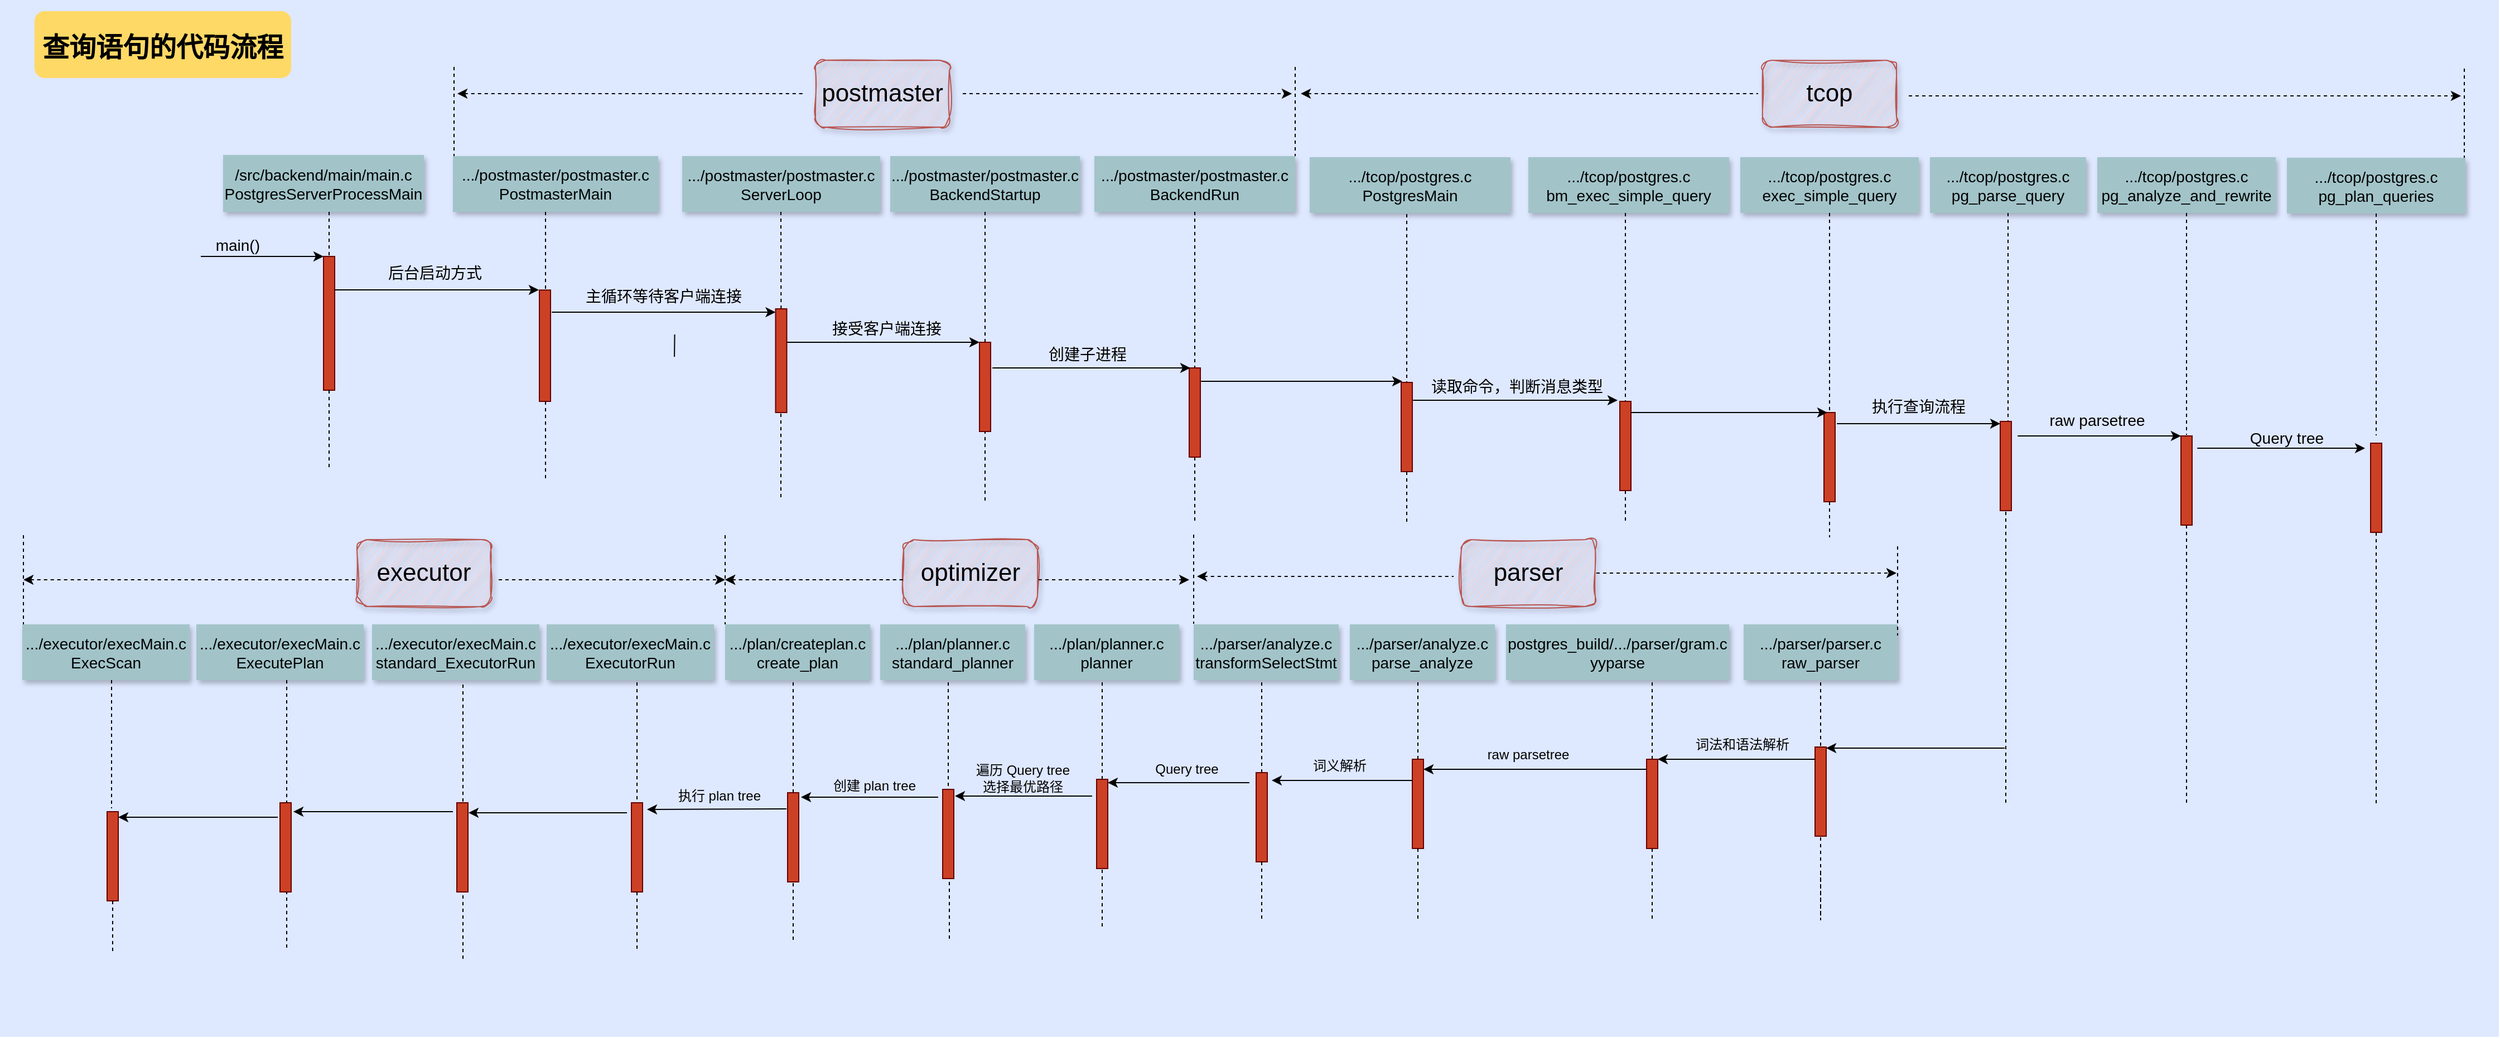<mxfile version="21.2.1" type="device">
  <diagram name="Page-1" id="9361dd3d-8414-5efd-6122-117bd74ce7a7">
    <mxGraphModel dx="1834" dy="1236" grid="1" gridSize="10" guides="1" tooltips="1" connect="1" arrows="1" fold="1" page="0" pageScale="1.5" pageWidth="826" pageHeight="1169" background="none" math="0" shadow="0">
      <root>
        <mxCell id="0" />
        <mxCell id="1" parent="0" />
        <mxCell id="69" value="" style="fillColor=#DEE8FF;strokeColor=none" parent="1" vertex="1">
          <mxGeometry x="-90" y="-80" width="2240" height="930" as="geometry" />
        </mxCell>
        <mxCell id="2" value="" style="fillColor=#CC4125;strokeColor=#660000" parent="1" vertex="1">
          <mxGeometry x="200" y="150" width="10" height="120" as="geometry" />
        </mxCell>
        <mxCell id="3" value="main()" style="edgeStyle=none;verticalLabelPosition=top;verticalAlign=bottom;labelPosition=left;align=right;labelBackgroundColor=none;fontSize=14;" parent="1" edge="1">
          <mxGeometry width="100" height="100" as="geometry">
            <mxPoint x="90" y="150" as="sourcePoint" />
            <mxPoint x="200" y="150" as="targetPoint" />
            <mxPoint as="offset" />
          </mxGeometry>
        </mxCell>
        <mxCell id="4" value="/src/backend/main/main.c&#xa;PostgresServerProcessMain" style="shadow=1;fillColor=#A2C4C9;strokeColor=none;fontSize=14;fontColor=#000000;whiteSpace=wrap;fontStyle=0" parent="1" vertex="1">
          <mxGeometry x="110" y="59" width="180" height="51" as="geometry" />
        </mxCell>
        <mxCell id="z00kX2uBE5rb104C_71j-91" value="" style="edgeStyle=orthogonalEdgeStyle;rounded=0;orthogonalLoop=1;jettySize=auto;html=1;dashed=1;strokeColor=default;endArrow=none;endFill=0;" edge="1" parent="1" source="7" target="6">
          <mxGeometry relative="1" as="geometry">
            <Array as="points">
              <mxPoint x="399" y="130" />
              <mxPoint x="399" y="130" />
            </Array>
          </mxGeometry>
        </mxCell>
        <mxCell id="6" value="" style="fillColor=#CC4125;strokeColor=#660000" parent="1" vertex="1">
          <mxGeometry x="393.5" y="180.17" width="10" height="99.83" as="geometry" />
        </mxCell>
        <mxCell id="7" value=".../postmaster/postmaster.c&#xa;PostmasterMain" style="shadow=1;fillColor=#A2C4C9;strokeColor=none;fontSize=14;whiteSpace=wrap;" parent="1" vertex="1">
          <mxGeometry x="316" y="60" width="184" height="50" as="geometry" />
        </mxCell>
        <mxCell id="9" value="" style="edgeStyle=none;verticalLabelPosition=top;verticalAlign=bottom;endSize=6;" parent="1" edge="1">
          <mxGeometry x="213" y="92" width="100" height="100" as="geometry">
            <mxPoint x="210" y="180" as="sourcePoint" />
            <mxPoint x="393" y="180" as="targetPoint" />
          </mxGeometry>
        </mxCell>
        <mxCell id="16" value="" style="edgeStyle=none;endArrow=none" parent="1" target="17" edge="1">
          <mxGeometry x="437.043" y="270" width="100" height="100" as="geometry">
            <mxPoint x="514.784" y="220" as="sourcePoint" />
            <mxPoint x="514.543" y="240.0" as="targetPoint" />
          </mxGeometry>
        </mxCell>
        <mxCell id="22" value=".../postmaster/postmaster.c&#xa;ServerLoop" style="shadow=1;fillColor=#A2C4C9;strokeColor=none;fontSize=14;" parent="1" vertex="1">
          <mxGeometry x="521.5" y="60" width="177.5" height="50" as="geometry" />
        </mxCell>
        <mxCell id="23" value="" style="edgeStyle=none;endArrow=none;dashed=1" parent="1" source="21" edge="1">
          <mxGeometry x="614.488" y="175.0" width="100" height="100" as="geometry">
            <mxPoint x="610" y="110" as="sourcePoint" />
            <mxPoint x="610" y="230" as="targetPoint" />
          </mxGeometry>
        </mxCell>
        <mxCell id="24" value=".../postmaster/postmaster.c&#xa;BackendStartup" style="shadow=1;fillColor=#A2C4C9;strokeColor=none;fontSize=14;" parent="1" vertex="1">
          <mxGeometry x="708" y="60" width="170" height="50" as="geometry" />
        </mxCell>
        <mxCell id="27" value="" style="edgeStyle=elbowEdgeStyle;elbow=vertical;verticalLabelPosition=top;verticalAlign=bottom" parent="1" edge="1">
          <mxGeometry x="-4.75" y="-70" width="100" height="100" as="geometry">
            <mxPoint x="515.034" y="200" as="sourcePoint" />
            <mxPoint x="605.25" y="200" as="targetPoint" />
            <Array as="points">
              <mxPoint x="400" y="200" />
              <mxPoint x="585.25" y="200" />
            </Array>
            <mxPoint x="5" y="-10" as="offset" />
          </mxGeometry>
        </mxCell>
        <mxCell id="30" value=".../postmaster/postmaster.c&#xa;BackendRun" style="shadow=1;fillColor=#A2C4C9;strokeColor=none;fontSize=14;" parent="1" vertex="1">
          <mxGeometry x="891" y="60" width="180" height="50" as="geometry" />
        </mxCell>
        <mxCell id="33" value="" style="edgeStyle=elbowEdgeStyle;elbow=horizontal;endArrow=none;dashed=1" parent="1" source="4" target="2" edge="1">
          <mxGeometry x="230.0" y="310" width="100" height="100" as="geometry">
            <mxPoint x="230.0" y="410" as="sourcePoint" />
            <mxPoint x="330" y="310" as="targetPoint" />
          </mxGeometry>
        </mxCell>
        <mxCell id="34" value="" style="edgeStyle=elbowEdgeStyle;elbow=vertical;verticalLabelPosition=top;verticalAlign=bottom;entryX=0;entryY=0;entryDx=0;entryDy=0;" parent="1" edge="1" target="26">
          <mxGeometry x="490" y="200.326" width="100" height="100" as="geometry">
            <mxPoint x="610" y="227" as="sourcePoint" />
            <mxPoint x="737.5" y="229.72" as="targetPoint" />
            <Array as="points" />
          </mxGeometry>
        </mxCell>
        <mxCell id="38" value="" style="edgeStyle=elbowEdgeStyle;elbow=horizontal;endArrow=none;dashed=1;" parent="1" edge="1">
          <mxGeometry x="923.259" y="240" width="100" height="100" as="geometry">
            <mxPoint x="793" y="300" as="sourcePoint" />
            <mxPoint x="793.259" y="370" as="targetPoint" />
            <Array as="points" />
          </mxGeometry>
        </mxCell>
        <mxCell id="44" value="" style="edgeStyle=none;dashed=1;endArrow=none" parent="1" source="2" edge="1">
          <mxGeometry x="50" y="300" width="100" height="100" as="geometry">
            <mxPoint x="50" y="400" as="sourcePoint" />
            <mxPoint x="205" y="340" as="targetPoint" />
          </mxGeometry>
        </mxCell>
        <mxCell id="52" value="" style="edgeStyle=none;endArrow=none;dashed=1;" parent="1" edge="1">
          <mxGeometry x="426.571" y="339.697" width="100" height="100" as="geometry">
            <mxPoint x="399" y="280" as="sourcePoint" />
            <mxPoint x="399" y="350" as="targetPoint" />
          </mxGeometry>
        </mxCell>
        <mxCell id="71" value="查询语句的代码流程" style="rounded=1;fontStyle=1;fillColor=#FFD966;strokeColor=none;fontSize=24;" parent="1" vertex="1">
          <mxGeometry x="-59" y="-70" width="230" height="60" as="geometry" />
        </mxCell>
        <mxCell id="z00kX2uBE5rb104C_71j-92" value="" style="edgeStyle=none;endArrow=none;dashed=1" edge="1" parent="1" target="21">
          <mxGeometry x="614.488" y="175.0" width="100" height="100" as="geometry">
            <mxPoint x="610" y="110" as="sourcePoint" />
            <mxPoint x="610" y="230" as="targetPoint" />
          </mxGeometry>
        </mxCell>
        <mxCell id="21" value="" style="fillColor=#CC4125;strokeColor=#660000" parent="1" vertex="1">
          <mxGeometry x="605.25" y="197" width="10" height="93" as="geometry" />
        </mxCell>
        <mxCell id="z00kX2uBE5rb104C_71j-93" value="" style="edgeStyle=none;dashed=1;endArrow=none" edge="1" parent="1">
          <mxGeometry x="454.75" y="308" width="100" height="100" as="geometry">
            <mxPoint x="610" y="291" as="sourcePoint" />
            <mxPoint x="610" y="368" as="targetPoint" />
          </mxGeometry>
        </mxCell>
        <mxCell id="z00kX2uBE5rb104C_71j-95" value="" style="edgeStyle=none;endArrow=none;dashed=1;" edge="1" parent="1" source="24">
          <mxGeometry x="715.335" y="165" width="100" height="100" as="geometry">
            <mxPoint x="783" y="110" as="sourcePoint" />
            <mxPoint x="793" y="230" as="targetPoint" />
          </mxGeometry>
        </mxCell>
        <mxCell id="26" value="" style="fillColor=#CC4125;strokeColor=#660000" parent="1" vertex="1">
          <mxGeometry x="788" y="227" width="10" height="80" as="geometry" />
        </mxCell>
        <mxCell id="50" value="" style="edgeStyle=none;endArrow=none;dashed=1;exitX=0.4;exitY=1;exitDx=0;exitDy=0;exitPerimeter=0;" parent="1" edge="1">
          <mxGeometry x="957.071" y="205" width="100" height="100" as="geometry">
            <mxPoint x="981" y="330" as="sourcePoint" />
            <mxPoint x="981" y="390" as="targetPoint" />
          </mxGeometry>
        </mxCell>
        <mxCell id="z00kX2uBE5rb104C_71j-101" value="" style="edgeStyle=none;endArrow=none;dashed=1;exitX=0.5;exitY=1;exitDx=0;exitDy=0;" edge="1" parent="1" source="30" target="z00kX2uBE5rb104C_71j-98">
          <mxGeometry x="937.071" y="205" width="100" height="100" as="geometry">
            <mxPoint x="981" y="120" as="sourcePoint" />
            <mxPoint x="981" y="400" as="targetPoint" />
          </mxGeometry>
        </mxCell>
        <mxCell id="z00kX2uBE5rb104C_71j-98" value="" style="fillColor=#CC4125;strokeColor=#660000" vertex="1" parent="1">
          <mxGeometry x="976" y="250" width="10" height="80" as="geometry" />
        </mxCell>
        <mxCell id="z00kX2uBE5rb104C_71j-104" value="&lt;font style=&quot;font-size: 14px;&quot;&gt;后台启动方式&lt;/font&gt;" style="text;html=1;strokeColor=none;fillColor=none;align=center;verticalAlign=middle;whiteSpace=wrap;rounded=0;" vertex="1" parent="1">
          <mxGeometry x="250" y="150.17" width="100" height="30" as="geometry" />
        </mxCell>
        <mxCell id="z00kX2uBE5rb104C_71j-105" value="&lt;font style=&quot;font-size: 22px;&quot;&gt;postmaster&lt;/font&gt;" style="rounded=1;whiteSpace=wrap;html=1;fillColor=#f8cecc;strokeColor=#b85450;sketch=1;curveFitting=1;jiggle=2;glass=0;shadow=1;" vertex="1" parent="1">
          <mxGeometry x="641" y="-26" width="120" height="60" as="geometry" />
        </mxCell>
        <mxCell id="z00kX2uBE5rb104C_71j-107" value="&lt;span style=&quot;font-size: 14px;&quot;&gt;主循环等待客户端连接&lt;/span&gt;" style="text;html=1;strokeColor=none;fillColor=none;align=center;verticalAlign=middle;whiteSpace=wrap;rounded=0;" vertex="1" parent="1">
          <mxGeometry x="430" y="171" width="150" height="30" as="geometry" />
        </mxCell>
        <mxCell id="z00kX2uBE5rb104C_71j-108" value="&lt;span style=&quot;font-size: 14px;&quot;&gt;接受客户端连接&lt;/span&gt;" style="text;html=1;strokeColor=none;fillColor=none;align=center;verticalAlign=middle;whiteSpace=wrap;rounded=0;" vertex="1" parent="1">
          <mxGeometry x="630" y="200" width="150" height="30" as="geometry" />
        </mxCell>
        <mxCell id="z00kX2uBE5rb104C_71j-109" value="" style="edgeStyle=elbowEdgeStyle;elbow=vertical;verticalLabelPosition=top;verticalAlign=bottom" edge="1" parent="1">
          <mxGeometry x="370" y="-20" width="100" height="100" as="geometry">
            <mxPoint x="865" y="250" as="sourcePoint" />
            <mxPoint x="977" y="250" as="targetPoint" />
            <Array as="points">
              <mxPoint x="795" y="250" />
              <mxPoint x="960" y="250" />
            </Array>
            <mxPoint x="5" y="-10" as="offset" />
          </mxGeometry>
        </mxCell>
        <mxCell id="z00kX2uBE5rb104C_71j-111" value="" style="edgeStyle=none;endArrow=none;dashed=1;exitX=0.5;exitY=1;exitDx=0;exitDy=0;" edge="1" parent="1" source="z00kX2uBE5rb104C_71j-113">
          <mxGeometry x="1127.071" y="207" width="100" height="100" as="geometry">
            <mxPoint x="1170.5" y="112" as="sourcePoint" />
            <mxPoint x="1171" y="390" as="targetPoint" />
          </mxGeometry>
        </mxCell>
        <mxCell id="z00kX2uBE5rb104C_71j-112" value="" style="edgeStyle=none;endArrow=none;dashed=1;exitX=0.5;exitY=1;exitDx=0;exitDy=0;" edge="1" parent="1" target="z00kX2uBE5rb104C_71j-113">
          <mxGeometry x="1127.071" y="207" width="100" height="100" as="geometry">
            <mxPoint x="1171" y="112" as="sourcePoint" />
            <mxPoint x="1171" y="402" as="targetPoint" />
          </mxGeometry>
        </mxCell>
        <mxCell id="z00kX2uBE5rb104C_71j-113" value="" style="fillColor=#CC4125;strokeColor=#660000" vertex="1" parent="1">
          <mxGeometry x="1166" y="263" width="10" height="80" as="geometry" />
        </mxCell>
        <mxCell id="z00kX2uBE5rb104C_71j-114" value=".../tcop/postgres.c&#xa;PostgresMain" style="shadow=1;fillColor=#A2C4C9;strokeColor=none;fontSize=14;" vertex="1" parent="1">
          <mxGeometry x="1084" y="61" width="180" height="50" as="geometry" />
        </mxCell>
        <mxCell id="z00kX2uBE5rb104C_71j-115" value="" style="edgeStyle=elbowEdgeStyle;elbow=vertical;verticalLabelPosition=top;verticalAlign=bottom" edge="1" parent="1">
          <mxGeometry x="557" y="-8" width="100" height="100" as="geometry">
            <mxPoint x="1050" y="262" as="sourcePoint" />
            <mxPoint x="1167" y="262" as="targetPoint" />
            <Array as="points">
              <mxPoint x="982" y="262" />
              <mxPoint x="1147" y="262" />
            </Array>
            <mxPoint x="5" y="-10" as="offset" />
          </mxGeometry>
        </mxCell>
        <mxCell id="z00kX2uBE5rb104C_71j-116" value="" style="edgeStyle=none;endArrow=none;dashed=1;" edge="1" parent="1">
          <mxGeometry x="344.571" y="39.697" width="100" height="100" as="geometry">
            <mxPoint x="317" y="-20" as="sourcePoint" />
            <mxPoint x="317" y="60" as="targetPoint" />
          </mxGeometry>
        </mxCell>
        <mxCell id="z00kX2uBE5rb104C_71j-119" value="" style="edgeStyle=none;endArrow=none;dashed=1;" edge="1" parent="1">
          <mxGeometry x="1098.571" y="39.697" width="100" height="100" as="geometry">
            <mxPoint x="1071" y="-20" as="sourcePoint" />
            <mxPoint x="1071" y="60" as="targetPoint" />
          </mxGeometry>
        </mxCell>
        <mxCell id="z00kX2uBE5rb104C_71j-121" value="" style="edgeStyle=elbowEdgeStyle;elbow=vertical;verticalLabelPosition=top;verticalAlign=bottom;dashed=1;" edge="1" parent="1">
          <mxGeometry x="349" y="-273" width="100" height="100" as="geometry">
            <mxPoint x="773" y="4" as="sourcePoint" />
            <mxPoint x="1068" y="3.5" as="targetPoint" />
            <Array as="points" />
            <mxPoint x="5" y="-10" as="offset" />
          </mxGeometry>
        </mxCell>
        <mxCell id="z00kX2uBE5rb104C_71j-122" value="" style="edgeStyle=elbowEdgeStyle;elbow=vertical;verticalLabelPosition=top;verticalAlign=bottom;endArrow=none;endFill=0;startArrow=classic;startFill=1;dashed=1;strokeColor=#000000;" edge="1" parent="1">
          <mxGeometry x="-89" y="-273" width="100" height="100" as="geometry">
            <mxPoint x="320" y="4" as="sourcePoint" />
            <mxPoint x="630" y="3.5" as="targetPoint" />
            <Array as="points" />
            <mxPoint x="5" y="-10" as="offset" />
          </mxGeometry>
        </mxCell>
        <mxCell id="z00kX2uBE5rb104C_71j-123" value="&lt;font style=&quot;font-size: 22px;&quot;&gt;tcop&lt;/font&gt;" style="rounded=1;whiteSpace=wrap;html=1;fillColor=#f8cecc;strokeColor=#b85450;sketch=1;curveFitting=1;jiggle=2;glass=0;shadow=1;" vertex="1" parent="1">
          <mxGeometry x="1490" y="-26" width="120" height="60" as="geometry" />
        </mxCell>
        <mxCell id="z00kX2uBE5rb104C_71j-124" value="&lt;span style=&quot;font-size: 14px;&quot;&gt;创建子进程&lt;/span&gt;" style="text;html=1;strokeColor=none;fillColor=none;align=center;verticalAlign=middle;whiteSpace=wrap;rounded=0;" vertex="1" parent="1">
          <mxGeometry x="810" y="223" width="150" height="30" as="geometry" />
        </mxCell>
        <mxCell id="z00kX2uBE5rb104C_71j-128" value="" style="edgeStyle=none;endArrow=none;dashed=1;exitX=0.5;exitY=1;exitDx=0;exitDy=0;" edge="1" parent="1" source="z00kX2uBE5rb104C_71j-130">
          <mxGeometry x="1323.071" y="224" width="100" height="100" as="geometry">
            <mxPoint x="1366.5" y="129" as="sourcePoint" />
            <mxPoint x="1367" y="390" as="targetPoint" />
          </mxGeometry>
        </mxCell>
        <mxCell id="z00kX2uBE5rb104C_71j-129" value="" style="edgeStyle=none;endArrow=none;dashed=1;exitX=0.5;exitY=1;exitDx=0;exitDy=0;" edge="1" parent="1" target="z00kX2uBE5rb104C_71j-130">
          <mxGeometry x="1323.071" y="206" width="100" height="100" as="geometry">
            <mxPoint x="1367" y="111" as="sourcePoint" />
            <mxPoint x="1367" y="401" as="targetPoint" />
          </mxGeometry>
        </mxCell>
        <mxCell id="z00kX2uBE5rb104C_71j-130" value="" style="fillColor=#CC4125;strokeColor=#660000" vertex="1" parent="1">
          <mxGeometry x="1362" y="280" width="10" height="80" as="geometry" />
        </mxCell>
        <mxCell id="z00kX2uBE5rb104C_71j-131" value=".../tcop/postgres.c&#xa;bm_exec_simple_query" style="shadow=1;fillColor=#A2C4C9;strokeColor=none;fontSize=14;" vertex="1" parent="1">
          <mxGeometry x="1280" y="61" width="180" height="50" as="geometry" />
        </mxCell>
        <mxCell id="z00kX2uBE5rb104C_71j-132" value="" style="edgeStyle=elbowEdgeStyle;elbow=vertical;verticalLabelPosition=top;verticalAlign=bottom" edge="1" parent="1">
          <mxGeometry x="747" y="9" width="100" height="100" as="geometry">
            <mxPoint x="1240" y="279" as="sourcePoint" />
            <mxPoint x="1360" y="279" as="targetPoint" />
            <Array as="points">
              <mxPoint x="1172" y="279" />
              <mxPoint x="1337" y="279" />
            </Array>
            <mxPoint x="5" y="-10" as="offset" />
          </mxGeometry>
        </mxCell>
        <mxCell id="z00kX2uBE5rb104C_71j-133" value="&lt;span style=&quot;font-size: 14px;&quot;&gt;读取命令，判断消息类型&lt;/span&gt;" style="text;html=1;strokeColor=none;fillColor=none;align=center;verticalAlign=middle;whiteSpace=wrap;rounded=0;" vertex="1" parent="1">
          <mxGeometry x="1190" y="252" width="160" height="30" as="geometry" />
        </mxCell>
        <mxCell id="z00kX2uBE5rb104C_71j-135" value="" style="edgeStyle=none;endArrow=none;dashed=1;exitX=0.5;exitY=1;exitDx=0;exitDy=0;" edge="1" parent="1">
          <mxGeometry x="1506.071" y="234" width="100" height="100" as="geometry">
            <mxPoint x="1550" y="370" as="sourcePoint" />
            <mxPoint x="1550" y="402" as="targetPoint" />
            <Array as="points">
              <mxPoint x="1550" y="402" />
            </Array>
          </mxGeometry>
        </mxCell>
        <mxCell id="z00kX2uBE5rb104C_71j-136" value="" style="edgeStyle=none;endArrow=none;dashed=1;exitX=0.5;exitY=1;exitDx=0;exitDy=0;" edge="1" parent="1" source="z00kX2uBE5rb104C_71j-138">
          <mxGeometry x="1513.071" y="207" width="100" height="100" as="geometry">
            <mxPoint x="1557" y="112" as="sourcePoint" />
            <mxPoint x="1550" y="290" as="targetPoint" />
          </mxGeometry>
        </mxCell>
        <mxCell id="z00kX2uBE5rb104C_71j-137" value="" style="fillColor=#CC4125;strokeColor=#660000" vertex="1" parent="1">
          <mxGeometry x="1545" y="290" width="10" height="80" as="geometry" />
        </mxCell>
        <mxCell id="z00kX2uBE5rb104C_71j-138" value=".../tcop/postgres.c&#xa;exec_simple_query" style="shadow=1;fillColor=#A2C4C9;strokeColor=none;fontSize=14;" vertex="1" parent="1">
          <mxGeometry x="1470" y="61" width="160" height="50" as="geometry" />
        </mxCell>
        <mxCell id="z00kX2uBE5rb104C_71j-140" value="" style="edgeStyle=elbowEdgeStyle;elbow=vertical;verticalLabelPosition=top;verticalAlign=bottom" edge="1" parent="1">
          <mxGeometry x="942.5" y="20" width="100" height="100" as="geometry">
            <mxPoint x="1435.5" y="290" as="sourcePoint" />
            <mxPoint x="1548" y="290" as="targetPoint" />
            <Array as="points">
              <mxPoint x="1367.5" y="290" />
              <mxPoint x="1532.5" y="290" />
            </Array>
            <mxPoint x="5" y="-10" as="offset" />
          </mxGeometry>
        </mxCell>
        <mxCell id="z00kX2uBE5rb104C_71j-148" value="" style="edgeStyle=none;endArrow=none;dashed=1;" edge="1" parent="1">
          <mxGeometry x="1662.571" y="243" width="100" height="100" as="geometry">
            <mxPoint x="1708" y="379" as="sourcePoint" />
            <mxPoint x="1708" y="640" as="targetPoint" />
          </mxGeometry>
        </mxCell>
        <mxCell id="z00kX2uBE5rb104C_71j-149" value="" style="edgeStyle=none;endArrow=none;dashed=1;exitX=0.5;exitY=1;exitDx=0;exitDy=0;entryX=0.7;entryY=0;entryDx=0;entryDy=0;entryPerimeter=0;" edge="1" parent="1" source="z00kX2uBE5rb104C_71j-151" target="z00kX2uBE5rb104C_71j-150">
          <mxGeometry x="1703.071" y="207" width="100" height="100" as="geometry">
            <mxPoint x="1747" y="112" as="sourcePoint" />
            <mxPoint x="1750" y="250" as="targetPoint" />
          </mxGeometry>
        </mxCell>
        <mxCell id="z00kX2uBE5rb104C_71j-150" value="" style="fillColor=#CC4125;strokeColor=#660000" vertex="1" parent="1">
          <mxGeometry x="1703" y="298" width="10" height="80" as="geometry" />
        </mxCell>
        <mxCell id="z00kX2uBE5rb104C_71j-151" value=".../tcop/postgres.c&#xa;pg_parse_query" style="shadow=1;fillColor=#A2C4C9;strokeColor=none;fontSize=14;" vertex="1" parent="1">
          <mxGeometry x="1640" y="61" width="140" height="50" as="geometry" />
        </mxCell>
        <mxCell id="z00kX2uBE5rb104C_71j-153" value="&lt;span style=&quot;font-size: 14px;&quot;&gt;执行查询流程&lt;/span&gt;" style="text;html=1;strokeColor=none;fillColor=none;align=center;verticalAlign=middle;whiteSpace=wrap;rounded=0;" vertex="1" parent="1">
          <mxGeometry x="1580" y="270" width="100" height="30" as="geometry" />
        </mxCell>
        <mxCell id="z00kX2uBE5rb104C_71j-155" value="" style="edgeStyle=elbowEdgeStyle;elbow=vertical;verticalLabelPosition=top;verticalAlign=bottom" edge="1" parent="1">
          <mxGeometry x="1089.5" y="30" width="100" height="100" as="geometry">
            <mxPoint x="1582.5" y="300" as="sourcePoint" />
            <mxPoint x="1703" y="300" as="targetPoint" />
            <Array as="points">
              <mxPoint x="1552" y="300" />
              <mxPoint x="1679.5" y="300" />
            </Array>
            <mxPoint x="5" y="-10" as="offset" />
          </mxGeometry>
        </mxCell>
        <mxCell id="z00kX2uBE5rb104C_71j-156" value="" style="edgeStyle=elbowEdgeStyle;elbow=vertical;verticalLabelPosition=top;verticalAlign=bottom;endArrow=none;endFill=0;startArrow=classic;startFill=1;" edge="1" parent="1">
          <mxGeometry x="1086.5" y="321" width="100" height="100" as="geometry">
            <mxPoint x="1547" y="591" as="sourcePoint" />
            <mxPoint x="1707" y="591" as="targetPoint" />
            <Array as="points" />
            <mxPoint x="5" y="-10" as="offset" />
          </mxGeometry>
        </mxCell>
        <mxCell id="z00kX2uBE5rb104C_71j-157" value="" style="edgeStyle=none;endArrow=none;dashed=1;" edge="1" parent="1">
          <mxGeometry x="1535.071" y="591" width="100" height="100" as="geometry">
            <mxPoint x="1542" y="490" as="sourcePoint" />
            <mxPoint x="1542" y="590" as="targetPoint" />
          </mxGeometry>
        </mxCell>
        <mxCell id="z00kX2uBE5rb104C_71j-158" value="" style="fillColor=#CC4125;strokeColor=#660000" vertex="1" parent="1">
          <mxGeometry x="1537" y="590" width="10" height="80" as="geometry" />
        </mxCell>
        <mxCell id="z00kX2uBE5rb104C_71j-159" value=".../parser/parser.c&#xa;raw_parser" style="shadow=1;fillColor=#A2C4C9;strokeColor=none;fontSize=14;" vertex="1" parent="1">
          <mxGeometry x="1473" y="480" width="138" height="50" as="geometry" />
        </mxCell>
        <mxCell id="z00kX2uBE5rb104C_71j-160" value="&lt;font style=&quot;font-size: 22px;&quot;&gt;parser&lt;/font&gt;" style="rounded=1;whiteSpace=wrap;html=1;fillColor=#f8cecc;strokeColor=#b85450;sketch=1;curveFitting=1;jiggle=2;glass=0;shadow=1;" vertex="1" parent="1">
          <mxGeometry x="1220" y="404" width="120" height="60" as="geometry" />
        </mxCell>
        <mxCell id="z00kX2uBE5rb104C_71j-161" value="" style="edgeStyle=none;endArrow=none;dashed=1;entryX=0.5;entryY=0;entryDx=0;entryDy=0;" edge="1" parent="1" target="z00kX2uBE5rb104C_71j-162">
          <mxGeometry x="1384.071" y="591" width="100" height="100" as="geometry">
            <mxPoint x="1391" y="490" as="sourcePoint" />
            <mxPoint x="1391" y="590" as="targetPoint" />
          </mxGeometry>
        </mxCell>
        <mxCell id="z00kX2uBE5rb104C_71j-162" value="" style="fillColor=#CC4125;strokeColor=#660000" vertex="1" parent="1">
          <mxGeometry x="1386" y="601" width="10" height="80" as="geometry" />
        </mxCell>
        <mxCell id="z00kX2uBE5rb104C_71j-163" value="postgres_build/.../parser/gram.c&#xa;yyparse" style="shadow=1;fillColor=#A2C4C9;strokeColor=none;fontSize=14;" vertex="1" parent="1">
          <mxGeometry x="1260" y="480" width="200" height="50" as="geometry" />
        </mxCell>
        <mxCell id="z00kX2uBE5rb104C_71j-165" value="" style="edgeStyle=none;endArrow=none;dashed=1;exitX=0.5;exitY=1;exitDx=0;exitDy=0;" edge="1" parent="1">
          <mxGeometry x="1498.071" y="535" width="100" height="100" as="geometry">
            <mxPoint x="1542" y="671" as="sourcePoint" />
            <mxPoint x="1542" y="703" as="targetPoint" />
            <Array as="points">
              <mxPoint x="1542" y="703" />
              <mxPoint x="1542" y="750" />
            </Array>
          </mxGeometry>
        </mxCell>
        <mxCell id="z00kX2uBE5rb104C_71j-164" value="" style="edgeStyle=elbowEdgeStyle;elbow=vertical;verticalLabelPosition=top;verticalAlign=bottom;endArrow=none;endFill=0;startArrow=classic;startFill=1;exitX=1;exitY=0;exitDx=0;exitDy=0;" edge="1" parent="1" source="z00kX2uBE5rb104C_71j-162">
          <mxGeometry x="916.5" y="331" width="100" height="100" as="geometry">
            <mxPoint x="1400" y="601" as="sourcePoint" />
            <mxPoint x="1537" y="601" as="targetPoint" />
            <Array as="points" />
            <mxPoint x="5" y="-10" as="offset" />
          </mxGeometry>
        </mxCell>
        <mxCell id="z00kX2uBE5rb104C_71j-167" value="" style="endArrow=none;dashed=1;html=1;rounded=0;" edge="1" parent="1">
          <mxGeometry width="50" height="50" relative="1" as="geometry">
            <mxPoint x="1391" y="744" as="sourcePoint" />
            <mxPoint x="1391" y="680" as="targetPoint" />
          </mxGeometry>
        </mxCell>
        <mxCell id="z00kX2uBE5rb104C_71j-168" value="词法和语法解析" style="text;html=1;strokeColor=none;fillColor=none;align=center;verticalAlign=middle;whiteSpace=wrap;rounded=0;" vertex="1" parent="1">
          <mxGeometry x="1427" y="573" width="90" height="30" as="geometry" />
        </mxCell>
        <mxCell id="z00kX2uBE5rb104C_71j-169" value="raw parsetree" style="text;html=1;strokeColor=none;fillColor=none;align=center;verticalAlign=middle;whiteSpace=wrap;rounded=0;" vertex="1" parent="1">
          <mxGeometry x="1235" y="582" width="90" height="30" as="geometry" />
        </mxCell>
        <mxCell id="z00kX2uBE5rb104C_71j-170" value="" style="edgeStyle=elbowEdgeStyle;elbow=vertical;verticalLabelPosition=top;verticalAlign=bottom;endArrow=none;endFill=0;startArrow=classic;startFill=1;" edge="1" parent="1" source="z00kX2uBE5rb104C_71j-174">
          <mxGeometry x="765.5" y="340" width="100" height="100" as="geometry">
            <mxPoint x="1210" y="610" as="sourcePoint" />
            <mxPoint x="1386" y="610" as="targetPoint" />
            <Array as="points" />
            <mxPoint x="5" y="-10" as="offset" />
          </mxGeometry>
        </mxCell>
        <mxCell id="z00kX2uBE5rb104C_71j-173" value="" style="edgeStyle=none;endArrow=none;dashed=1;entryX=0.5;entryY=0;entryDx=0;entryDy=0;" edge="1" parent="1" target="z00kX2uBE5rb104C_71j-174">
          <mxGeometry x="1174.071" y="591" width="100" height="100" as="geometry">
            <mxPoint x="1181" y="490" as="sourcePoint" />
            <mxPoint x="1181" y="590" as="targetPoint" />
          </mxGeometry>
        </mxCell>
        <mxCell id="z00kX2uBE5rb104C_71j-174" value="" style="fillColor=#CC4125;strokeColor=#660000" vertex="1" parent="1">
          <mxGeometry x="1176" y="601" width="10" height="80" as="geometry" />
        </mxCell>
        <mxCell id="z00kX2uBE5rb104C_71j-175" value=".../parser/analyze.c&#xa;parse_analyze" style="shadow=1;fillColor=#A2C4C9;strokeColor=none;fontSize=14;" vertex="1" parent="1">
          <mxGeometry x="1120" y="480" width="130" height="50" as="geometry" />
        </mxCell>
        <mxCell id="z00kX2uBE5rb104C_71j-176" value="" style="endArrow=none;dashed=1;html=1;rounded=0;" edge="1" parent="1">
          <mxGeometry width="50" height="50" relative="1" as="geometry">
            <mxPoint x="1181" y="744" as="sourcePoint" />
            <mxPoint x="1181" y="680" as="targetPoint" />
          </mxGeometry>
        </mxCell>
        <mxCell id="z00kX2uBE5rb104C_71j-180" value="" style="edgeStyle=none;endArrow=none;dashed=1;" edge="1" parent="1">
          <mxGeometry x="1824.571" y="243" width="100" height="100" as="geometry">
            <mxPoint x="1870" y="379" as="sourcePoint" />
            <mxPoint x="1870" y="640" as="targetPoint" />
          </mxGeometry>
        </mxCell>
        <mxCell id="z00kX2uBE5rb104C_71j-181" value="" style="edgeStyle=none;endArrow=none;dashed=1;exitX=0.5;exitY=1;exitDx=0;exitDy=0;" edge="1" parent="1" source="z00kX2uBE5rb104C_71j-183">
          <mxGeometry x="1853.071" y="207" width="100" height="100" as="geometry">
            <mxPoint x="1897" y="112" as="sourcePoint" />
            <mxPoint x="1870" y="310" as="targetPoint" />
          </mxGeometry>
        </mxCell>
        <mxCell id="z00kX2uBE5rb104C_71j-182" value="" style="fillColor=#CC4125;strokeColor=#660000" vertex="1" parent="1">
          <mxGeometry x="1865" y="311" width="10" height="80" as="geometry" />
        </mxCell>
        <mxCell id="z00kX2uBE5rb104C_71j-183" value=".../tcop/postgres.c&#xa;pg_analyze_and_rewrite" style="shadow=1;fillColor=#A2C4C9;strokeColor=none;fontSize=14;" vertex="1" parent="1">
          <mxGeometry x="1790" y="61" width="160" height="50" as="geometry" />
        </mxCell>
        <mxCell id="z00kX2uBE5rb104C_71j-186" value="" style="edgeStyle=elbowEdgeStyle;elbow=vertical;verticalLabelPosition=top;verticalAlign=bottom" edge="1" parent="1">
          <mxGeometry x="1251.5" y="41" width="100" height="100" as="geometry">
            <mxPoint x="1744.5" y="311" as="sourcePoint" />
            <mxPoint x="1865" y="311" as="targetPoint" />
            <Array as="points">
              <mxPoint x="1714" y="311" />
              <mxPoint x="1841.5" y="311" />
            </Array>
            <mxPoint x="5" y="-10" as="offset" />
          </mxGeometry>
        </mxCell>
        <mxCell id="z00kX2uBE5rb104C_71j-187" value="" style="edgeStyle=none;endArrow=none;dashed=1;" edge="1" parent="1">
          <mxGeometry x="1994.571" y="243.5" width="100" height="100" as="geometry">
            <mxPoint x="2040" y="379.5" as="sourcePoint" />
            <mxPoint x="2040" y="640.5" as="targetPoint" />
          </mxGeometry>
        </mxCell>
        <mxCell id="z00kX2uBE5rb104C_71j-188" value="" style="edgeStyle=none;endArrow=none;dashed=1;exitX=0.5;exitY=1;exitDx=0;exitDy=0;" edge="1" parent="1" source="z00kX2uBE5rb104C_71j-190">
          <mxGeometry x="2023.071" y="207.5" width="100" height="100" as="geometry">
            <mxPoint x="2067" y="112.5" as="sourcePoint" />
            <mxPoint x="2040" y="310.5" as="targetPoint" />
          </mxGeometry>
        </mxCell>
        <mxCell id="z00kX2uBE5rb104C_71j-189" value="" style="fillColor=#CC4125;strokeColor=#660000" vertex="1" parent="1">
          <mxGeometry x="2035" y="317.5" width="10" height="80" as="geometry" />
        </mxCell>
        <mxCell id="z00kX2uBE5rb104C_71j-190" value=".../tcop/postgres.c&#xa;pg_plan_queries" style="shadow=1;fillColor=#A2C4C9;strokeColor=none;fontSize=14;" vertex="1" parent="1">
          <mxGeometry x="1960" y="61.5" width="160" height="50" as="geometry" />
        </mxCell>
        <mxCell id="z00kX2uBE5rb104C_71j-191" value="&lt;span style=&quot;font-size: 14px;&quot;&gt;raw parsetree&lt;/span&gt;" style="text;html=1;strokeColor=none;fillColor=none;align=center;verticalAlign=middle;whiteSpace=wrap;rounded=0;" vertex="1" parent="1">
          <mxGeometry x="1740" y="282" width="100" height="30" as="geometry" />
        </mxCell>
        <mxCell id="z00kX2uBE5rb104C_71j-192" value="" style="edgeStyle=elbowEdgeStyle;elbow=vertical;verticalLabelPosition=top;verticalAlign=bottom" edge="1" parent="1">
          <mxGeometry x="1412.5" y="52" width="100" height="100" as="geometry">
            <mxPoint x="1905.5" y="322" as="sourcePoint" />
            <mxPoint x="2030" y="322" as="targetPoint" />
            <Array as="points">
              <mxPoint x="1875" y="322" />
              <mxPoint x="2002.5" y="322" />
            </Array>
            <mxPoint x="5" y="-10" as="offset" />
          </mxGeometry>
        </mxCell>
        <mxCell id="z00kX2uBE5rb104C_71j-193" value="&lt;span style=&quot;font-size: 14px;&quot;&gt;Query tree&lt;/span&gt;" style="text;html=1;strokeColor=none;fillColor=none;align=center;verticalAlign=middle;whiteSpace=wrap;rounded=0;" vertex="1" parent="1">
          <mxGeometry x="1910" y="298" width="100" height="30" as="geometry" />
        </mxCell>
        <mxCell id="z00kX2uBE5rb104C_71j-195" value="" style="edgeStyle=none;endArrow=none;dashed=1;entryX=0.5;entryY=0;entryDx=0;entryDy=0;" edge="1" parent="1" target="z00kX2uBE5rb104C_71j-196">
          <mxGeometry x="1034.071" y="591" width="100" height="100" as="geometry">
            <mxPoint x="1041" y="490" as="sourcePoint" />
            <mxPoint x="1041" y="590" as="targetPoint" />
          </mxGeometry>
        </mxCell>
        <mxCell id="z00kX2uBE5rb104C_71j-196" value="" style="fillColor=#CC4125;strokeColor=#660000" vertex="1" parent="1">
          <mxGeometry x="1036" y="613" width="10" height="80" as="geometry" />
        </mxCell>
        <mxCell id="z00kX2uBE5rb104C_71j-198" value="" style="endArrow=none;dashed=1;html=1;rounded=0;" edge="1" parent="1">
          <mxGeometry width="50" height="50" relative="1" as="geometry">
            <mxPoint x="1041" y="744" as="sourcePoint" />
            <mxPoint x="1041" y="690" as="targetPoint" />
          </mxGeometry>
        </mxCell>
        <mxCell id="z00kX2uBE5rb104C_71j-197" value=".../parser/analyze.c&#xa;transformSelectStmt" style="shadow=1;fillColor=#A2C4C9;strokeColor=none;fontSize=14;" vertex="1" parent="1">
          <mxGeometry x="980" y="480" width="130" height="50" as="geometry" />
        </mxCell>
        <mxCell id="z00kX2uBE5rb104C_71j-199" value="" style="edgeStyle=elbowEdgeStyle;elbow=vertical;verticalLabelPosition=top;verticalAlign=bottom;endArrow=none;endFill=0;startArrow=classic;startFill=1;" edge="1" parent="1">
          <mxGeometry x="555.5" y="350" width="100" height="100" as="geometry">
            <mxPoint x="1050" y="620" as="sourcePoint" />
            <mxPoint x="1176" y="620" as="targetPoint" />
            <Array as="points" />
            <mxPoint x="5" y="-10" as="offset" />
          </mxGeometry>
        </mxCell>
        <mxCell id="z00kX2uBE5rb104C_71j-200" value="词义解析" style="text;html=1;strokeColor=none;fillColor=none;align=center;verticalAlign=middle;whiteSpace=wrap;rounded=0;" vertex="1" parent="1">
          <mxGeometry x="1066" y="592" width="90" height="30" as="geometry" />
        </mxCell>
        <mxCell id="z00kX2uBE5rb104C_71j-206" value="" style="edgeStyle=none;endArrow=none;dashed=1;entryX=0.5;entryY=0;entryDx=0;entryDy=0;" edge="1" parent="1" target="z00kX2uBE5rb104C_71j-207">
          <mxGeometry x="891.071" y="591" width="100" height="100" as="geometry">
            <mxPoint x="898" y="490" as="sourcePoint" />
            <mxPoint x="898" y="590" as="targetPoint" />
          </mxGeometry>
        </mxCell>
        <mxCell id="z00kX2uBE5rb104C_71j-207" value="" style="fillColor=#CC4125;strokeColor=#660000" vertex="1" parent="1">
          <mxGeometry x="893" y="619" width="10" height="80" as="geometry" />
        </mxCell>
        <mxCell id="z00kX2uBE5rb104C_71j-208" value="" style="endArrow=none;dashed=1;html=1;rounded=0;" edge="1" parent="1">
          <mxGeometry width="50" height="50" relative="1" as="geometry">
            <mxPoint x="898" y="751" as="sourcePoint" />
            <mxPoint x="898" y="697" as="targetPoint" />
          </mxGeometry>
        </mxCell>
        <mxCell id="z00kX2uBE5rb104C_71j-209" value=".../plan/planner.c&#xa;planner" style="shadow=1;fillColor=#A2C4C9;strokeColor=none;fontSize=14;" vertex="1" parent="1">
          <mxGeometry x="837" y="480" width="130" height="50" as="geometry" />
        </mxCell>
        <mxCell id="z00kX2uBE5rb104C_71j-212" value="" style="edgeStyle=elbowEdgeStyle;elbow=vertical;verticalLabelPosition=top;verticalAlign=bottom;endArrow=none;endFill=0;startArrow=classic;startFill=1;" edge="1" parent="1">
          <mxGeometry x="408.5" y="352" width="100" height="100" as="geometry">
            <mxPoint x="903" y="622" as="sourcePoint" />
            <mxPoint x="1030" y="622" as="targetPoint" />
            <Array as="points" />
            <mxPoint x="5" y="-10" as="offset" />
          </mxGeometry>
        </mxCell>
        <mxCell id="z00kX2uBE5rb104C_71j-213" value="Query tree" style="text;html=1;strokeColor=none;fillColor=none;align=center;verticalAlign=middle;whiteSpace=wrap;rounded=0;" vertex="1" parent="1">
          <mxGeometry x="929" y="595" width="90" height="30" as="geometry" />
        </mxCell>
        <mxCell id="z00kX2uBE5rb104C_71j-214" value="&lt;font style=&quot;font-size: 22px;&quot;&gt;optimizer&lt;/font&gt;" style="rounded=1;whiteSpace=wrap;html=1;fillColor=#f8cecc;strokeColor=#b85450;sketch=1;curveFitting=1;jiggle=2;glass=0;shadow=1;" vertex="1" parent="1">
          <mxGeometry x="720" y="404" width="120" height="60" as="geometry" />
        </mxCell>
        <mxCell id="z00kX2uBE5rb104C_71j-215" value="" style="edgeStyle=none;endArrow=none;dashed=1;" edge="1" parent="1">
          <mxGeometry x="1007.571" y="459.197" width="100" height="100" as="geometry">
            <mxPoint x="980" y="399.5" as="sourcePoint" />
            <mxPoint x="980" y="479.5" as="targetPoint" />
          </mxGeometry>
        </mxCell>
        <mxCell id="z00kX2uBE5rb104C_71j-216" value="" style="edgeStyle=elbowEdgeStyle;elbow=vertical;verticalLabelPosition=top;verticalAlign=bottom;endArrow=none;endFill=0;startArrow=classic;startFill=1;dashed=1;strokeColor=#000000;" edge="1" parent="1">
          <mxGeometry x="564" y="163.5" width="100" height="100" as="geometry">
            <mxPoint x="983" y="437" as="sourcePoint" />
            <mxPoint x="1213" y="437" as="targetPoint" />
            <Array as="points" />
            <mxPoint x="5" y="-10" as="offset" />
          </mxGeometry>
        </mxCell>
        <mxCell id="z00kX2uBE5rb104C_71j-217" value="" style="edgeStyle=none;endArrow=none;dashed=1;" edge="1" parent="1">
          <mxGeometry x="1638.571" y="469.697" width="100" height="100" as="geometry">
            <mxPoint x="1611" y="410" as="sourcePoint" />
            <mxPoint x="1611" y="490" as="targetPoint" />
          </mxGeometry>
        </mxCell>
        <mxCell id="z00kX2uBE5rb104C_71j-218" value="" style="edgeStyle=elbowEdgeStyle;elbow=vertical;verticalLabelPosition=top;verticalAlign=bottom;dashed=1;" edge="1" parent="1">
          <mxGeometry x="917" y="157" width="100" height="100" as="geometry">
            <mxPoint x="1341" y="434" as="sourcePoint" />
            <mxPoint x="1610" y="434" as="targetPoint" />
            <Array as="points" />
            <mxPoint x="5" y="-10" as="offset" />
          </mxGeometry>
        </mxCell>
        <mxCell id="z00kX2uBE5rb104C_71j-219" value="" style="edgeStyle=none;endArrow=none;dashed=1;entryX=0.5;entryY=0;entryDx=0;entryDy=0;" edge="1" parent="1" target="z00kX2uBE5rb104C_71j-220">
          <mxGeometry x="753.071" y="591" width="100" height="100" as="geometry">
            <mxPoint x="760" y="490" as="sourcePoint" />
            <mxPoint x="760" y="590" as="targetPoint" />
          </mxGeometry>
        </mxCell>
        <mxCell id="z00kX2uBE5rb104C_71j-220" value="" style="fillColor=#CC4125;strokeColor=#660000" vertex="1" parent="1">
          <mxGeometry x="755" y="628" width="10" height="80" as="geometry" />
        </mxCell>
        <mxCell id="z00kX2uBE5rb104C_71j-221" value=".../plan/planner.c&#xa;standard_planner" style="shadow=1;fillColor=#A2C4C9;strokeColor=none;fontSize=14;" vertex="1" parent="1">
          <mxGeometry x="699" y="480" width="130" height="50" as="geometry" />
        </mxCell>
        <mxCell id="z00kX2uBE5rb104C_71j-222" value="" style="edgeStyle=elbowEdgeStyle;elbow=vertical;verticalLabelPosition=top;verticalAlign=bottom;endArrow=none;endFill=0;startArrow=classic;startFill=1;entryX=0;entryY=0.25;entryDx=0;entryDy=0;" edge="1" parent="1">
          <mxGeometry x="263.5" y="365.5" width="100" height="100" as="geometry">
            <mxPoint x="766" y="634" as="sourcePoint" />
            <mxPoint x="889" y="634" as="targetPoint" />
            <Array as="points" />
            <mxPoint x="5" y="-10" as="offset" />
          </mxGeometry>
        </mxCell>
        <mxCell id="z00kX2uBE5rb104C_71j-223" value="遍历 Query tree&lt;br&gt;选择最优路径" style="text;html=1;strokeColor=none;fillColor=none;align=center;verticalAlign=middle;whiteSpace=wrap;rounded=0;" vertex="1" parent="1">
          <mxGeometry x="782" y="603" width="90" height="30" as="geometry" />
        </mxCell>
        <mxCell id="z00kX2uBE5rb104C_71j-226" value="" style="edgeStyle=none;endArrow=none;dashed=1;entryX=0.5;entryY=0;entryDx=0;entryDy=0;" edge="1" parent="1" target="z00kX2uBE5rb104C_71j-227">
          <mxGeometry x="614.071" y="591" width="100" height="100" as="geometry">
            <mxPoint x="621" y="490" as="sourcePoint" />
            <mxPoint x="621" y="590" as="targetPoint" />
          </mxGeometry>
        </mxCell>
        <mxCell id="z00kX2uBE5rb104C_71j-227" value="" style="fillColor=#CC4125;strokeColor=#660000" vertex="1" parent="1">
          <mxGeometry x="616" y="631" width="10" height="80" as="geometry" />
        </mxCell>
        <mxCell id="z00kX2uBE5rb104C_71j-228" value=".../plan/createplan.c&#xa;create_plan" style="shadow=1;fillColor=#A2C4C9;strokeColor=none;fontSize=14;" vertex="1" parent="1">
          <mxGeometry x="560" y="480" width="130" height="50" as="geometry" />
        </mxCell>
        <mxCell id="z00kX2uBE5rb104C_71j-229" value="" style="edgeStyle=elbowEdgeStyle;elbow=vertical;verticalLabelPosition=top;verticalAlign=bottom;endArrow=none;endFill=0;startArrow=classic;startFill=1;entryX=0;entryY=0.25;entryDx=0;entryDy=0;" edge="1" parent="1">
          <mxGeometry x="125.5" y="366.5" width="100" height="100" as="geometry">
            <mxPoint x="628" y="635" as="sourcePoint" />
            <mxPoint x="751" y="635" as="targetPoint" />
            <Array as="points" />
            <mxPoint x="5" y="-10" as="offset" />
          </mxGeometry>
        </mxCell>
        <mxCell id="z00kX2uBE5rb104C_71j-230" value="创建 plan tree" style="text;html=1;strokeColor=none;fillColor=none;align=center;verticalAlign=middle;whiteSpace=wrap;rounded=0;" vertex="1" parent="1">
          <mxGeometry x="649" y="610" width="90" height="30" as="geometry" />
        </mxCell>
        <mxCell id="z00kX2uBE5rb104C_71j-231" value="" style="endArrow=none;dashed=1;html=1;rounded=0;" edge="1" parent="1">
          <mxGeometry width="50" height="50" relative="1" as="geometry">
            <mxPoint x="761" y="762" as="sourcePoint" />
            <mxPoint x="761" y="708" as="targetPoint" />
          </mxGeometry>
        </mxCell>
        <mxCell id="z00kX2uBE5rb104C_71j-232" value="" style="endArrow=none;dashed=1;html=1;rounded=0;" edge="1" parent="1">
          <mxGeometry width="50" height="50" relative="1" as="geometry">
            <mxPoint x="621" y="763" as="sourcePoint" />
            <mxPoint x="621" y="709" as="targetPoint" />
          </mxGeometry>
        </mxCell>
        <mxCell id="z00kX2uBE5rb104C_71j-234" value="" style="edgeStyle=elbowEdgeStyle;elbow=vertical;verticalLabelPosition=top;verticalAlign=bottom;dashed=1;" edge="1" parent="1">
          <mxGeometry x="417" y="163" width="100" height="100" as="geometry">
            <mxPoint x="841" y="440" as="sourcePoint" />
            <mxPoint x="976" y="440" as="targetPoint" />
            <Array as="points" />
            <mxPoint x="5" y="-10" as="offset" />
          </mxGeometry>
        </mxCell>
        <mxCell id="z00kX2uBE5rb104C_71j-235" value="" style="edgeStyle=none;endArrow=none;dashed=1;" edge="1" parent="1">
          <mxGeometry x="587.571" y="459.697" width="100" height="100" as="geometry">
            <mxPoint x="560" y="400" as="sourcePoint" />
            <mxPoint x="560" y="480" as="targetPoint" />
          </mxGeometry>
        </mxCell>
        <mxCell id="z00kX2uBE5rb104C_71j-236" value="" style="edgeStyle=elbowEdgeStyle;elbow=vertical;verticalLabelPosition=top;verticalAlign=bottom;endArrow=none;endFill=0;startArrow=classic;startFill=1;dashed=1;strokeColor=#000000;" edge="1" parent="1">
          <mxGeometry x="141" y="166.5" width="100" height="100" as="geometry">
            <mxPoint x="560" y="440" as="sourcePoint" />
            <mxPoint x="720" y="440" as="targetPoint" />
            <Array as="points" />
            <mxPoint x="5" y="-10" as="offset" />
          </mxGeometry>
        </mxCell>
        <mxCell id="z00kX2uBE5rb104C_71j-237" value="&lt;font style=&quot;font-size: 22px;&quot;&gt;executor&lt;/font&gt;" style="rounded=1;whiteSpace=wrap;html=1;fillColor=#f8cecc;strokeColor=#b85450;sketch=1;curveFitting=1;jiggle=2;glass=0;shadow=1;" vertex="1" parent="1">
          <mxGeometry x="230" y="404" width="120" height="60" as="geometry" />
        </mxCell>
        <mxCell id="z00kX2uBE5rb104C_71j-238" value="" style="edgeStyle=elbowEdgeStyle;elbow=vertical;verticalLabelPosition=top;verticalAlign=bottom;dashed=1;" edge="1" parent="1">
          <mxGeometry x="44" y="162.5" width="100" height="100" as="geometry">
            <mxPoint x="357" y="440" as="sourcePoint" />
            <mxPoint x="560" y="440" as="targetPoint" />
            <Array as="points" />
            <mxPoint x="5" y="-10" as="offset" />
          </mxGeometry>
        </mxCell>
        <mxCell id="z00kX2uBE5rb104C_71j-242" value="" style="edgeStyle=none;endArrow=none;dashed=1;entryX=0.5;entryY=0;entryDx=0;entryDy=0;" edge="1" parent="1" target="z00kX2uBE5rb104C_71j-243">
          <mxGeometry x="474.071" y="591" width="100" height="100" as="geometry">
            <mxPoint x="481" y="490" as="sourcePoint" />
            <mxPoint x="481" y="590" as="targetPoint" />
          </mxGeometry>
        </mxCell>
        <mxCell id="z00kX2uBE5rb104C_71j-243" value="" style="fillColor=#CC4125;strokeColor=#660000" vertex="1" parent="1">
          <mxGeometry x="476" y="640" width="10" height="80" as="geometry" />
        </mxCell>
        <mxCell id="z00kX2uBE5rb104C_71j-244" value=".../executor/execMain.c&#xa;ExecutorRun" style="shadow=1;fillColor=#A2C4C9;strokeColor=none;fontSize=14;" vertex="1" parent="1">
          <mxGeometry x="400" y="480" width="150" height="50" as="geometry" />
        </mxCell>
        <mxCell id="z00kX2uBE5rb104C_71j-245" value="" style="endArrow=none;dashed=1;html=1;rounded=0;" edge="1" parent="1">
          <mxGeometry width="50" height="50" relative="1" as="geometry">
            <mxPoint x="481" y="771" as="sourcePoint" />
            <mxPoint x="481" y="717" as="targetPoint" />
          </mxGeometry>
        </mxCell>
        <mxCell id="z00kX2uBE5rb104C_71j-246" value="" style="edgeStyle=elbowEdgeStyle;elbow=vertical;verticalLabelPosition=top;verticalAlign=bottom;endArrow=none;endFill=0;startArrow=classic;startFill=1;entryX=-0.1;entryY=0.175;entryDx=0;entryDy=0;entryPerimeter=0;" edge="1" parent="1" target="z00kX2uBE5rb104C_71j-227">
          <mxGeometry x="56.5" y="363.5" width="100" height="100" as="geometry">
            <mxPoint x="490" y="646" as="sourcePoint" />
            <mxPoint x="606" y="644" as="targetPoint" />
            <Array as="points" />
            <mxPoint x="5" y="-10" as="offset" />
          </mxGeometry>
        </mxCell>
        <mxCell id="z00kX2uBE5rb104C_71j-247" value="执行 plan tree" style="text;html=1;strokeColor=none;fillColor=none;align=center;verticalAlign=middle;whiteSpace=wrap;rounded=0;" vertex="1" parent="1">
          <mxGeometry x="510" y="619" width="90" height="30" as="geometry" />
        </mxCell>
        <mxCell id="z00kX2uBE5rb104C_71j-252" value="" style="fillColor=#CC4125;strokeColor=#660000" vertex="1" parent="1">
          <mxGeometry x="319.5" y="640" width="10" height="80" as="geometry" />
        </mxCell>
        <mxCell id="z00kX2uBE5rb104C_71j-253" value=".../executor/execMain.c&#xa;standard_ExecutorRun" style="shadow=1;fillColor=#A2C4C9;strokeColor=none;fontSize=14;" vertex="1" parent="1">
          <mxGeometry x="243.5" y="480" width="150" height="50" as="geometry" />
        </mxCell>
        <mxCell id="z00kX2uBE5rb104C_71j-254" value="" style="endArrow=none;dashed=1;html=1;rounded=0;" edge="1" parent="1">
          <mxGeometry width="50" height="50" relative="1" as="geometry">
            <mxPoint x="325" y="780" as="sourcePoint" />
            <mxPoint x="325" y="720" as="targetPoint" />
          </mxGeometry>
        </mxCell>
        <mxCell id="z00kX2uBE5rb104C_71j-255" value="" style="edgeStyle=none;endArrow=none;dashed=1;" edge="1" parent="1">
          <mxGeometry x="318.071" y="605" width="100" height="100" as="geometry">
            <mxPoint x="325" y="534" as="sourcePoint" />
            <mxPoint x="325" y="640" as="targetPoint" />
          </mxGeometry>
        </mxCell>
        <mxCell id="z00kX2uBE5rb104C_71j-256" value="" style="fillColor=#CC4125;strokeColor=#660000" vertex="1" parent="1">
          <mxGeometry x="161" y="640" width="10" height="80" as="geometry" />
        </mxCell>
        <mxCell id="z00kX2uBE5rb104C_71j-257" value=".../executor/execMain.c&#xa;ExecutePlan" style="shadow=1;fillColor=#A2C4C9;strokeColor=none;fontSize=14;" vertex="1" parent="1">
          <mxGeometry x="86" y="480" width="150" height="50" as="geometry" />
        </mxCell>
        <mxCell id="z00kX2uBE5rb104C_71j-258" value="" style="endArrow=none;dashed=1;html=1;rounded=0;" edge="1" parent="1">
          <mxGeometry width="50" height="50" relative="1" as="geometry">
            <mxPoint x="167" y="770" as="sourcePoint" />
            <mxPoint x="167" y="720" as="targetPoint" />
          </mxGeometry>
        </mxCell>
        <mxCell id="z00kX2uBE5rb104C_71j-259" value="" style="edgeStyle=none;endArrow=none;dashed=1;" edge="1" parent="1">
          <mxGeometry x="159.571" y="605" width="100" height="100" as="geometry">
            <mxPoint x="167" y="530" as="sourcePoint" />
            <mxPoint x="167" y="640" as="targetPoint" />
          </mxGeometry>
        </mxCell>
        <mxCell id="z00kX2uBE5rb104C_71j-261" value="" style="fillColor=#CC4125;strokeColor=#660000" vertex="1" parent="1">
          <mxGeometry x="6" y="648" width="10" height="80" as="geometry" />
        </mxCell>
        <mxCell id="z00kX2uBE5rb104C_71j-262" value=".../executor/execMain.c&#xa;ExecScan" style="shadow=1;fillColor=#A2C4C9;strokeColor=none;fontSize=14;" vertex="1" parent="1">
          <mxGeometry x="-70" y="480" width="150" height="50" as="geometry" />
        </mxCell>
        <mxCell id="z00kX2uBE5rb104C_71j-263" value="" style="endArrow=none;dashed=1;html=1;rounded=0;" edge="1" parent="1">
          <mxGeometry width="50" height="50" relative="1" as="geometry">
            <mxPoint x="11" y="773" as="sourcePoint" />
            <mxPoint x="11" y="728" as="targetPoint" />
          </mxGeometry>
        </mxCell>
        <mxCell id="z00kX2uBE5rb104C_71j-264" value="" style="edgeStyle=none;endArrow=none;dashed=1;" edge="1" parent="1">
          <mxGeometry x="4.571" y="605" width="100" height="100" as="geometry">
            <mxPoint x="10" y="530" as="sourcePoint" />
            <mxPoint x="10" y="645" as="targetPoint" />
          </mxGeometry>
        </mxCell>
        <mxCell id="z00kX2uBE5rb104C_71j-265" value="" style="edgeStyle=elbowEdgeStyle;elbow=vertical;verticalLabelPosition=top;verticalAlign=bottom;endArrow=none;endFill=0;startArrow=classic;startFill=1;" edge="1" parent="1">
          <mxGeometry x="-164.5" y="379" width="100" height="100" as="geometry">
            <mxPoint x="330" y="649" as="sourcePoint" />
            <mxPoint x="472" y="649" as="targetPoint" />
            <Array as="points" />
            <mxPoint x="5" y="-10" as="offset" />
          </mxGeometry>
        </mxCell>
        <mxCell id="z00kX2uBE5rb104C_71j-267" value="" style="edgeStyle=elbowEdgeStyle;elbow=vertical;verticalLabelPosition=top;verticalAlign=bottom;endArrow=none;endFill=0;startArrow=classic;startFill=1;" edge="1" parent="1">
          <mxGeometry x="-318.5" y="378" width="100" height="100" as="geometry">
            <mxPoint x="173" y="648" as="sourcePoint" />
            <mxPoint x="316" y="648" as="targetPoint" />
            <Array as="points" />
            <mxPoint x="5" y="-10" as="offset" />
          </mxGeometry>
        </mxCell>
        <mxCell id="z00kX2uBE5rb104C_71j-269" value="" style="edgeStyle=elbowEdgeStyle;elbow=vertical;verticalLabelPosition=top;verticalAlign=bottom;endArrow=none;endFill=0;startArrow=classic;startFill=1;entryX=-0.2;entryY=0.163;entryDx=0;entryDy=0;entryPerimeter=0;" edge="1" parent="1" target="z00kX2uBE5rb104C_71j-256">
          <mxGeometry x="-478.5" y="382.5" width="100" height="100" as="geometry">
            <mxPoint x="16" y="653" as="sourcePoint" />
            <mxPoint x="143" y="652.5" as="targetPoint" />
            <Array as="points" />
            <mxPoint x="5" y="-10" as="offset" />
          </mxGeometry>
        </mxCell>
        <mxCell id="z00kX2uBE5rb104C_71j-271" value="" style="edgeStyle=elbowEdgeStyle;elbow=vertical;verticalLabelPosition=top;verticalAlign=bottom;endArrow=none;endFill=0;startArrow=classic;startFill=1;dashed=1;strokeColor=#000000;" edge="1" parent="1">
          <mxGeometry x="141" y="166.5" width="100" height="100" as="geometry">
            <mxPoint x="560" y="440" as="sourcePoint" />
            <mxPoint x="720" y="440" as="targetPoint" />
            <Array as="points" />
            <mxPoint x="5" y="-10" as="offset" />
          </mxGeometry>
        </mxCell>
        <mxCell id="z00kX2uBE5rb104C_71j-272" value="" style="edgeStyle=none;endArrow=none;dashed=1;" edge="1" parent="1">
          <mxGeometry x="-41.429" y="459.697" width="100" height="100" as="geometry">
            <mxPoint x="-69" y="400" as="sourcePoint" />
            <mxPoint x="-69" y="480" as="targetPoint" />
          </mxGeometry>
        </mxCell>
        <mxCell id="z00kX2uBE5rb104C_71j-273" value="" style="edgeStyle=elbowEdgeStyle;elbow=vertical;verticalLabelPosition=top;verticalAlign=bottom;endArrow=none;endFill=0;startArrow=classic;startFill=1;dashed=1;strokeColor=#000000;" edge="1" parent="1">
          <mxGeometry x="-488" y="166.5" width="100" height="100" as="geometry">
            <mxPoint x="-69" y="440" as="sourcePoint" />
            <mxPoint x="230" y="440" as="targetPoint" />
            <Array as="points" />
            <mxPoint x="5" y="-10" as="offset" />
          </mxGeometry>
        </mxCell>
        <mxCell id="z00kX2uBE5rb104C_71j-274" value="" style="edgeStyle=none;endArrow=none;dashed=1;" edge="1" parent="1">
          <mxGeometry x="2146.571" y="41.197" width="100" height="100" as="geometry">
            <mxPoint x="2119" y="-18.5" as="sourcePoint" />
            <mxPoint x="2119" y="61.5" as="targetPoint" />
          </mxGeometry>
        </mxCell>
        <mxCell id="z00kX2uBE5rb104C_71j-275" value="" style="edgeStyle=elbowEdgeStyle;elbow=vertical;verticalLabelPosition=top;verticalAlign=bottom;dashed=1;" edge="1" parent="1">
          <mxGeometry x="1397" y="-271.5" width="100" height="100" as="geometry">
            <mxPoint x="1621" y="6" as="sourcePoint" />
            <mxPoint x="2116" y="6" as="targetPoint" />
            <Array as="points" />
            <mxPoint x="5" y="-10" as="offset" />
          </mxGeometry>
        </mxCell>
        <mxCell id="z00kX2uBE5rb104C_71j-276" value="" style="edgeStyle=elbowEdgeStyle;elbow=vertical;verticalLabelPosition=top;verticalAlign=bottom;endArrow=none;endFill=0;startArrow=classic;startFill=1;dashed=1;strokeColor=#000000;" edge="1" parent="1">
          <mxGeometry x="667" y="-273" width="100" height="100" as="geometry">
            <mxPoint x="1076" y="4" as="sourcePoint" />
            <mxPoint x="1486" y="3.5" as="targetPoint" />
            <Array as="points" />
            <mxPoint x="5" y="-10" as="offset" />
          </mxGeometry>
        </mxCell>
      </root>
    </mxGraphModel>
  </diagram>
</mxfile>
